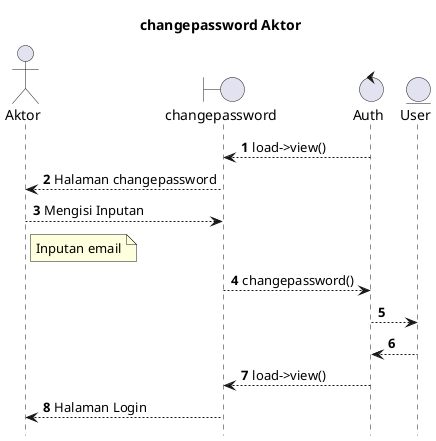 @startuml

autonumber
hide footbox
title changepassword Aktor

Actor Aktor
boundary changepassword
control Auth
Entity User

Auth --> changepassword: load->view()
changepassword --> Aktor: Halaman changepassword
Aktor --> changepassword: Mengisi Inputan
    note right of Aktor
        Inputan email
            end note
changepassword --> Auth: changepassword()
Auth --> User:
    
    User --> Auth:
    Auth --> changepassword: load->view()
    changepassword --> Aktor: Halaman Login

@enduml